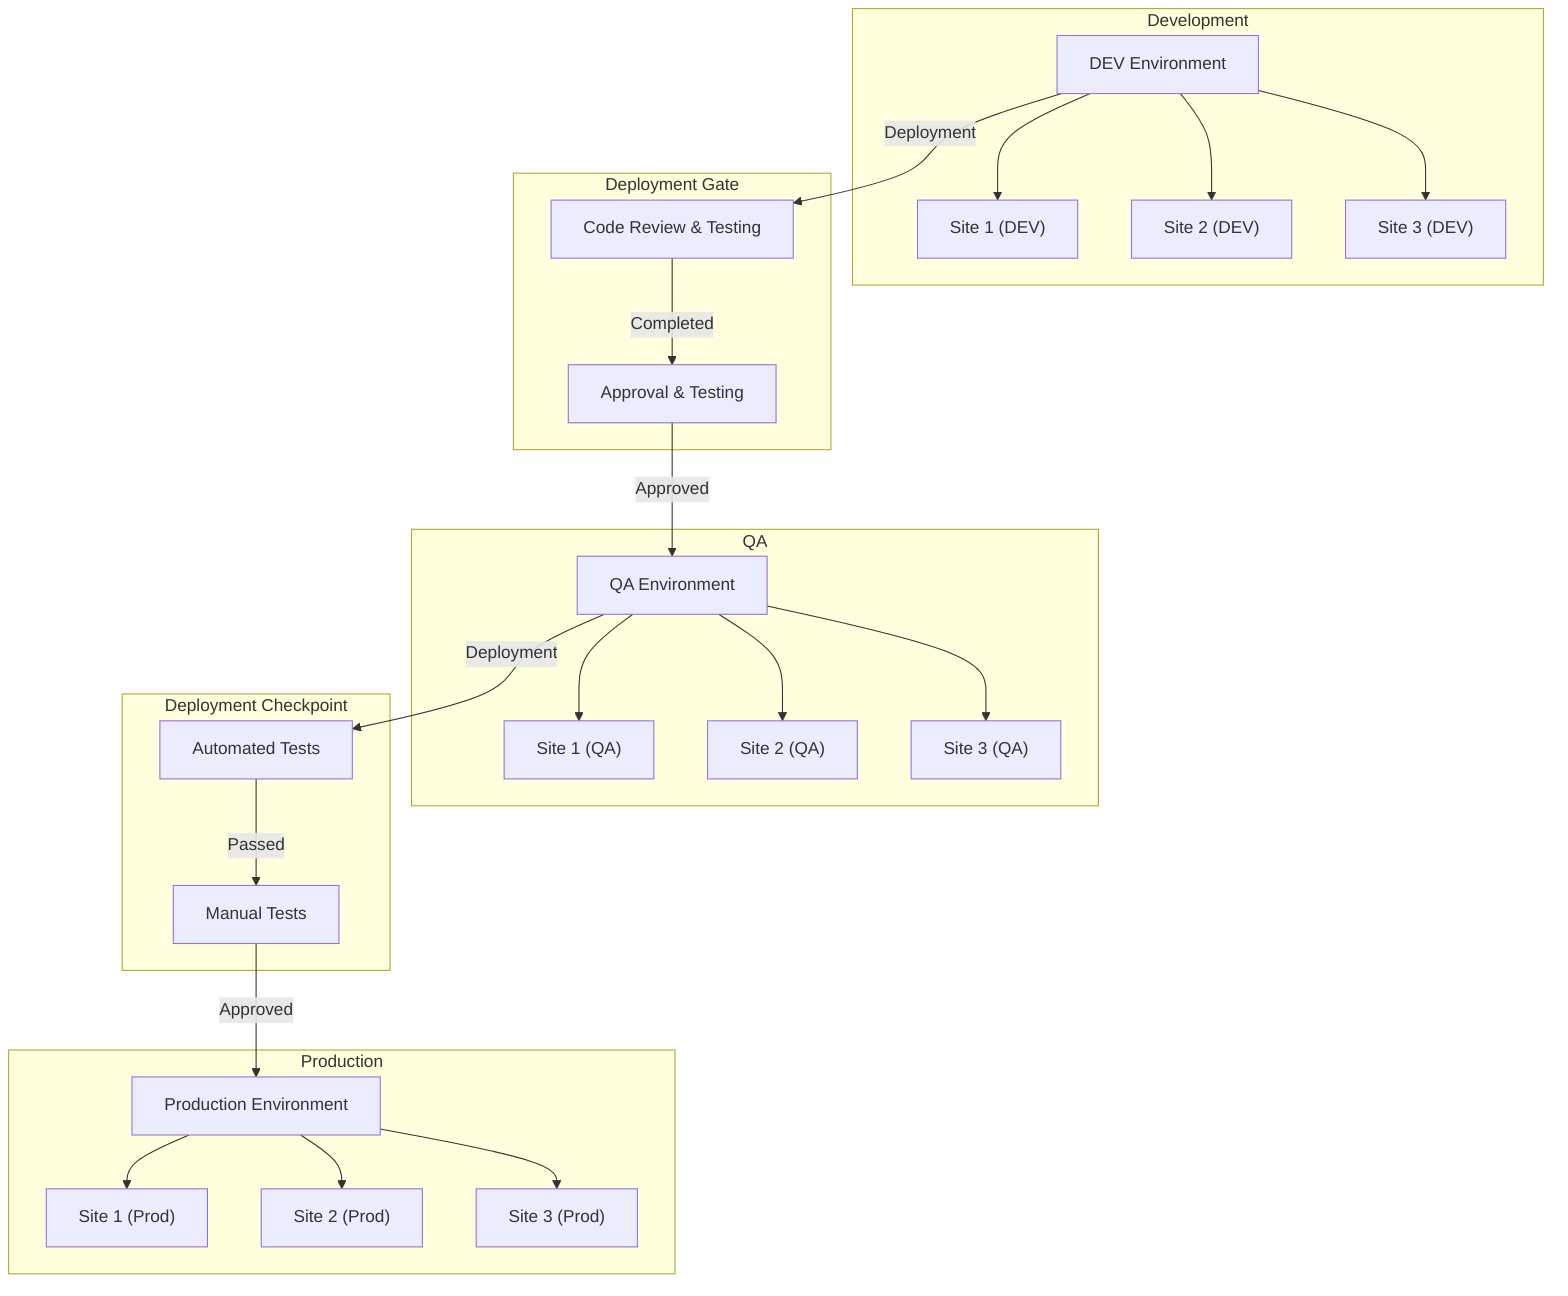 graph TB
  subgraph Development
    dev[DEV Environment]
    site1_dev["Site 1 (DEV)"]
    site2_dev["Site 2 (DEV)"]
    site3_dev["Site 3 (DEV)"]
    dev --> site1_dev
    dev --> site2_dev
    dev --> site3_dev
  end

  subgraph Deployment Gate
    gate1["Code Review & Testing"]
    gate2["Approval & Testing"]
  end

  subgraph QA
    qa["QA Environment"]
    site1_qa["Site 1 (QA)"]
    site2_qa["Site 2 (QA)"]
    site3_qa["Site 3 (QA)"]
    qa --> site1_qa
    qa --> site2_qa
    qa --> site3_qa
  end

  subgraph Deployment Checkpoint
    checkpoint1["Automated Tests"]
    checkpoint2["Manual Tests"]
  end

  subgraph Production
    prod["Production Environment"]
    site1_prod["Site 1 (Prod)"]
    site2_prod["Site 2 (Prod)"]
    site3_prod["Site 3 (Prod)"]
    prod --> site1_prod
    prod --> site2_prod
    prod --> site3_prod
  end

  dev -->|Deployment| gate1
  gate1 -->|Completed| gate2
  gate2 -->|Approved| qa
  qa -->|Deployment| checkpoint1
  checkpoint1 -->|Passed| checkpoint2
  checkpoint2 -->|Approved| prod